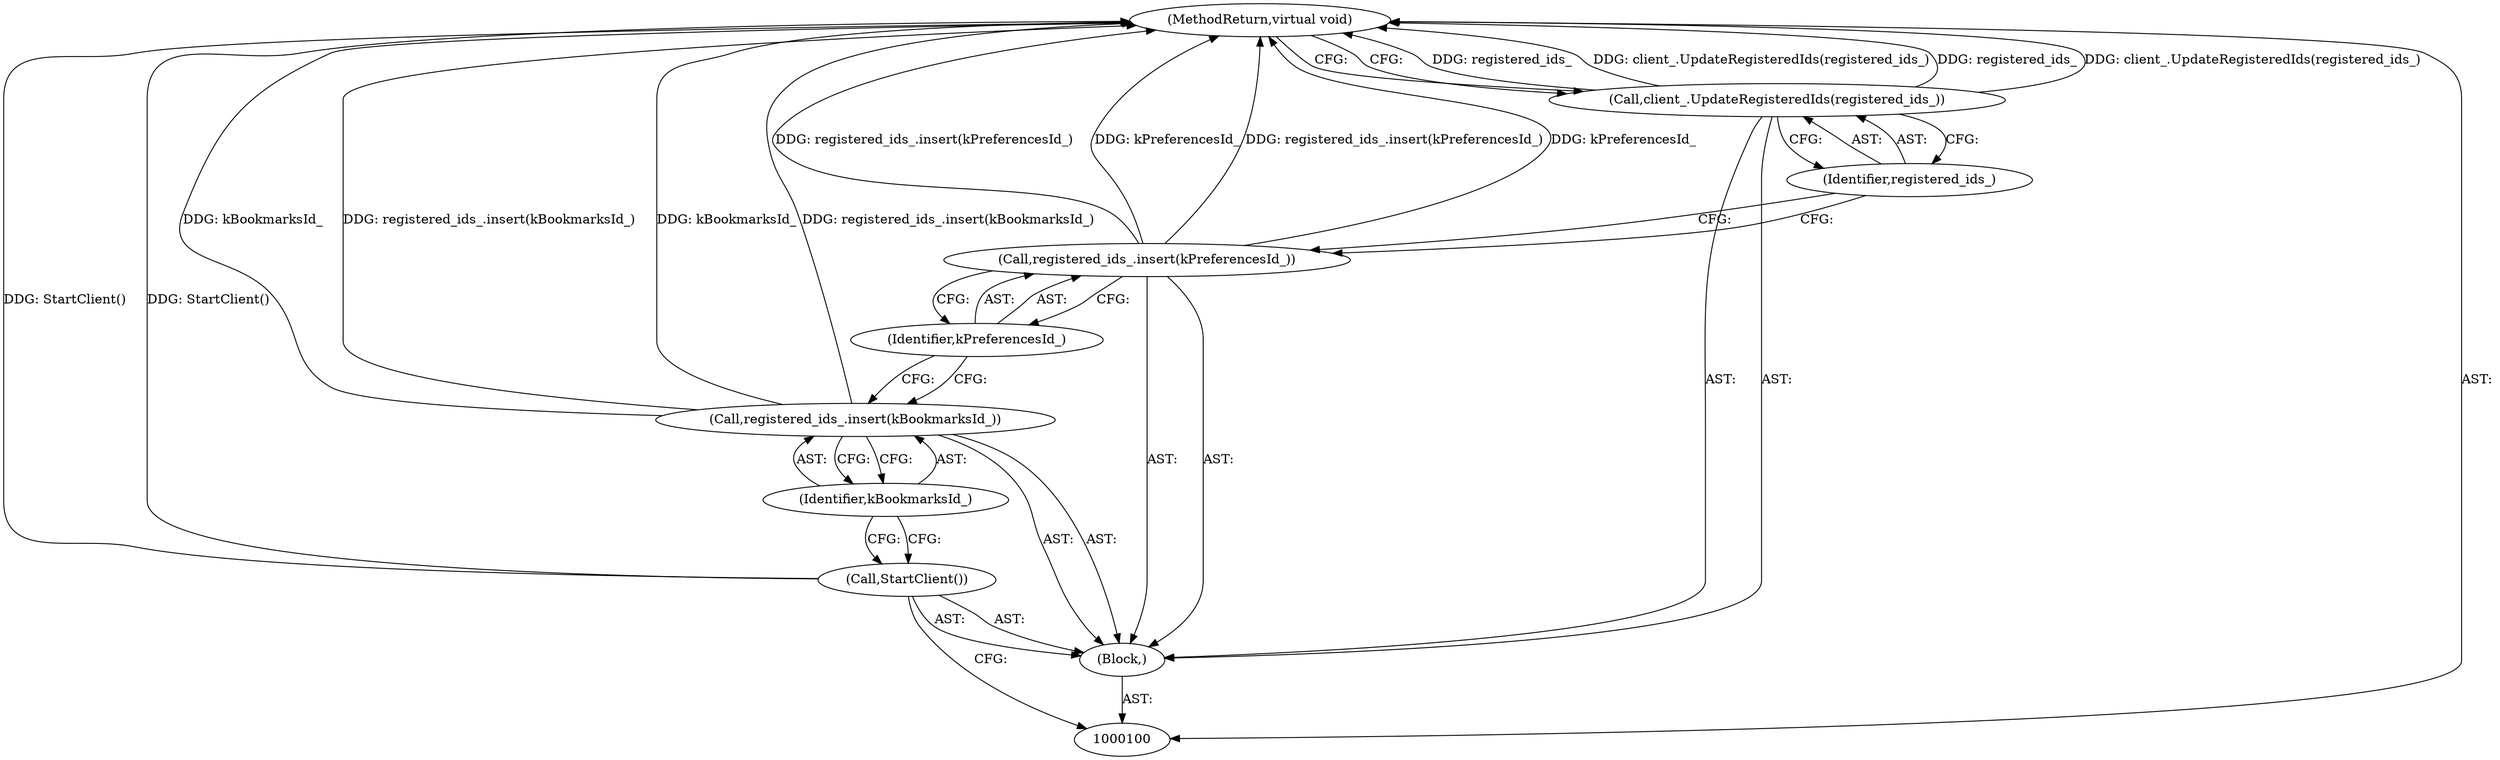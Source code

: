 digraph "0_Chrome_8a50f99c25fb70ff43aaa82b6f9569db383f0ca8_15" {
"1000101" [label="(Block,)"];
"1000109" [label="(MethodReturn,virtual void)"];
"1000102" [label="(Call,StartClient())"];
"1000104" [label="(Identifier,kBookmarksId_)"];
"1000103" [label="(Call,registered_ids_.insert(kBookmarksId_))"];
"1000106" [label="(Identifier,kPreferencesId_)"];
"1000105" [label="(Call,registered_ids_.insert(kPreferencesId_))"];
"1000108" [label="(Identifier,registered_ids_)"];
"1000107" [label="(Call,client_.UpdateRegisteredIds(registered_ids_))"];
"1000101" -> "1000100"  [label="AST: "];
"1000102" -> "1000101"  [label="AST: "];
"1000103" -> "1000101"  [label="AST: "];
"1000105" -> "1000101"  [label="AST: "];
"1000107" -> "1000101"  [label="AST: "];
"1000109" -> "1000100"  [label="AST: "];
"1000109" -> "1000107"  [label="CFG: "];
"1000107" -> "1000109"  [label="DDG: registered_ids_"];
"1000107" -> "1000109"  [label="DDG: client_.UpdateRegisteredIds(registered_ids_)"];
"1000103" -> "1000109"  [label="DDG: kBookmarksId_"];
"1000103" -> "1000109"  [label="DDG: registered_ids_.insert(kBookmarksId_)"];
"1000105" -> "1000109"  [label="DDG: registered_ids_.insert(kPreferencesId_)"];
"1000105" -> "1000109"  [label="DDG: kPreferencesId_"];
"1000102" -> "1000109"  [label="DDG: StartClient()"];
"1000102" -> "1000101"  [label="AST: "];
"1000102" -> "1000100"  [label="CFG: "];
"1000104" -> "1000102"  [label="CFG: "];
"1000102" -> "1000109"  [label="DDG: StartClient()"];
"1000104" -> "1000103"  [label="AST: "];
"1000104" -> "1000102"  [label="CFG: "];
"1000103" -> "1000104"  [label="CFG: "];
"1000103" -> "1000101"  [label="AST: "];
"1000103" -> "1000104"  [label="CFG: "];
"1000104" -> "1000103"  [label="AST: "];
"1000106" -> "1000103"  [label="CFG: "];
"1000103" -> "1000109"  [label="DDG: kBookmarksId_"];
"1000103" -> "1000109"  [label="DDG: registered_ids_.insert(kBookmarksId_)"];
"1000106" -> "1000105"  [label="AST: "];
"1000106" -> "1000103"  [label="CFG: "];
"1000105" -> "1000106"  [label="CFG: "];
"1000105" -> "1000101"  [label="AST: "];
"1000105" -> "1000106"  [label="CFG: "];
"1000106" -> "1000105"  [label="AST: "];
"1000108" -> "1000105"  [label="CFG: "];
"1000105" -> "1000109"  [label="DDG: registered_ids_.insert(kPreferencesId_)"];
"1000105" -> "1000109"  [label="DDG: kPreferencesId_"];
"1000108" -> "1000107"  [label="AST: "];
"1000108" -> "1000105"  [label="CFG: "];
"1000107" -> "1000108"  [label="CFG: "];
"1000107" -> "1000101"  [label="AST: "];
"1000107" -> "1000108"  [label="CFG: "];
"1000108" -> "1000107"  [label="AST: "];
"1000109" -> "1000107"  [label="CFG: "];
"1000107" -> "1000109"  [label="DDG: registered_ids_"];
"1000107" -> "1000109"  [label="DDG: client_.UpdateRegisteredIds(registered_ids_)"];
}
